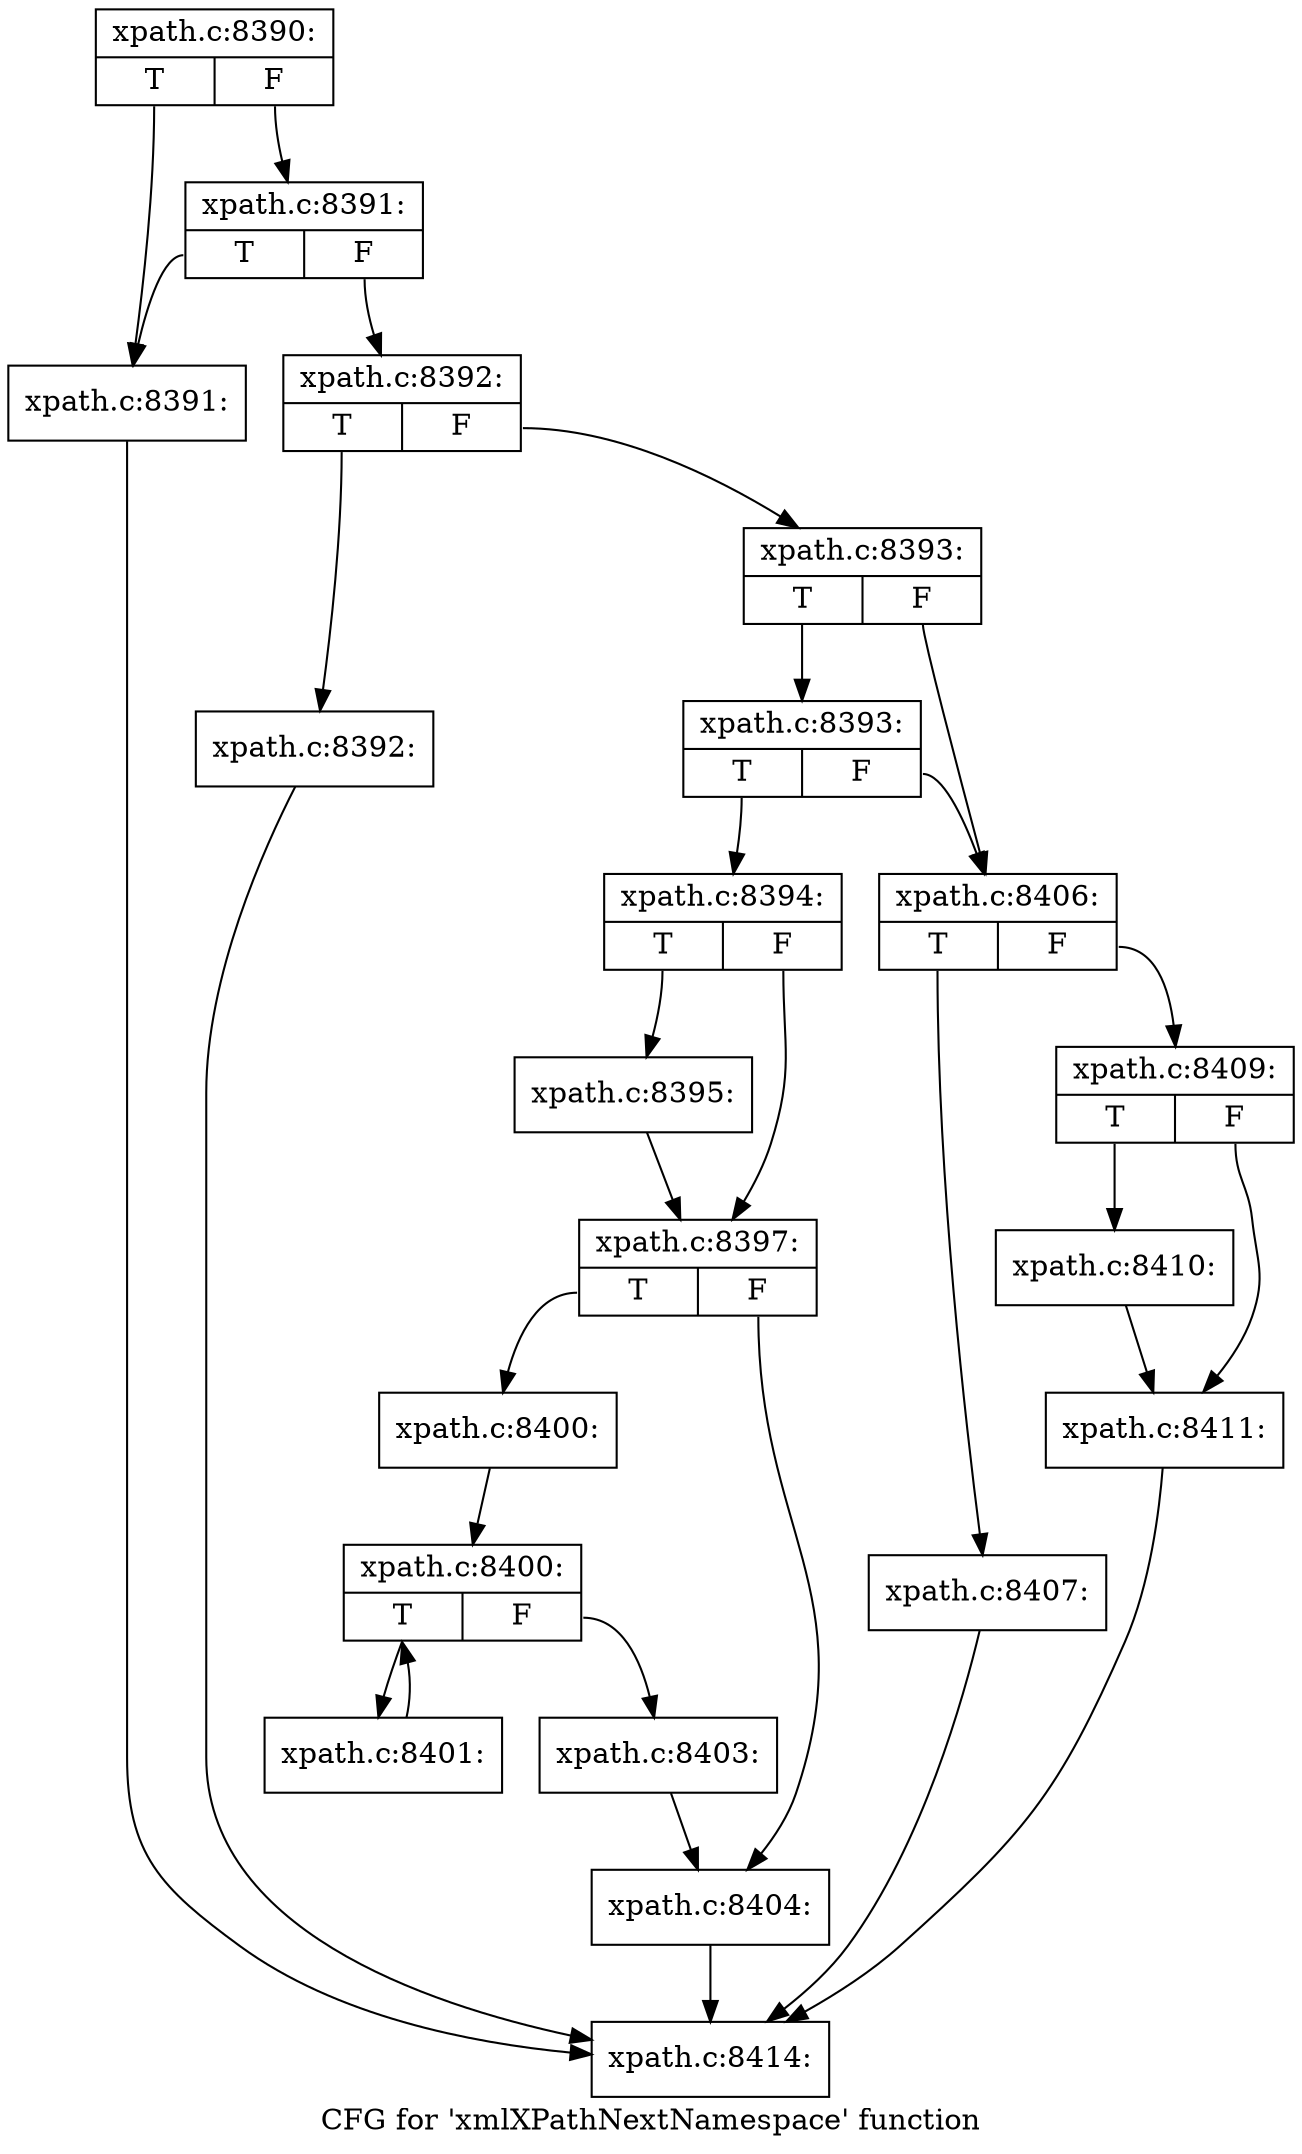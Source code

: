 digraph "CFG for 'xmlXPathNextNamespace' function" {
	label="CFG for 'xmlXPathNextNamespace' function";

	Node0x46d2490 [shape=record,label="{xpath.c:8390:|{<s0>T|<s1>F}}"];
	Node0x46d2490:s0 -> Node0x46d23b0;
	Node0x46d2490:s1 -> Node0x46d26f0;
	Node0x46d26f0 [shape=record,label="{xpath.c:8391:|{<s0>T|<s1>F}}"];
	Node0x46d26f0:s0 -> Node0x46d23b0;
	Node0x46d26f0:s1 -> Node0x46d2400;
	Node0x46d23b0 [shape=record,label="{xpath.c:8391:}"];
	Node0x46d23b0 -> Node0x46cc210;
	Node0x46d2400 [shape=record,label="{xpath.c:8392:|{<s0>T|<s1>F}}"];
	Node0x46d2400:s0 -> Node0x46d7960;
	Node0x46d2400:s1 -> Node0x46d79b0;
	Node0x46d7960 [shape=record,label="{xpath.c:8392:}"];
	Node0x46d7960 -> Node0x46cc210;
	Node0x46d79b0 [shape=record,label="{xpath.c:8393:|{<s0>T|<s1>F}}"];
	Node0x46d79b0:s0 -> Node0x46d8240;
	Node0x46d79b0:s1 -> Node0x46d81f0;
	Node0x46d8240 [shape=record,label="{xpath.c:8393:|{<s0>T|<s1>F}}"];
	Node0x46d8240:s0 -> Node0x46d81a0;
	Node0x46d8240:s1 -> Node0x46d81f0;
	Node0x46d81a0 [shape=record,label="{xpath.c:8394:|{<s0>T|<s1>F}}"];
	Node0x46d81a0:s0 -> Node0x46d8c30;
	Node0x46d81a0:s1 -> Node0x46d8c80;
	Node0x46d8c30 [shape=record,label="{xpath.c:8395:}"];
	Node0x46d8c30 -> Node0x46d8c80;
	Node0x46d8c80 [shape=record,label="{xpath.c:8397:|{<s0>T|<s1>F}}"];
	Node0x46d8c80:s0 -> Node0x46d9f00;
	Node0x46d8c80:s1 -> Node0x46da230;
	Node0x46d9f00 [shape=record,label="{xpath.c:8400:}"];
	Node0x46d9f00 -> Node0x46db070;
	Node0x46db070 [shape=record,label="{xpath.c:8400:|{<s0>T|<s1>F}}"];
	Node0x46db070:s0 -> Node0x46dba60;
	Node0x46db070:s1 -> Node0x46db1f0;
	Node0x46dba60 [shape=record,label="{xpath.c:8401:}"];
	Node0x46dba60 -> Node0x46db070;
	Node0x46db1f0 [shape=record,label="{xpath.c:8403:}"];
	Node0x46db1f0 -> Node0x46da230;
	Node0x46da230 [shape=record,label="{xpath.c:8404:}"];
	Node0x46da230 -> Node0x46cc210;
	Node0x46d81f0 [shape=record,label="{xpath.c:8406:|{<s0>T|<s1>F}}"];
	Node0x46d81f0:s0 -> Node0x46cc000;
	Node0x46d81f0:s1 -> Node0x46dc020;
	Node0x46cc000 [shape=record,label="{xpath.c:8407:}"];
	Node0x46cc000 -> Node0x46cc210;
	Node0x46dc020 [shape=record,label="{xpath.c:8409:|{<s0>T|<s1>F}}"];
	Node0x46dc020:s0 -> Node0x46dd0f0;
	Node0x46dc020:s1 -> Node0x46dd140;
	Node0x46dd0f0 [shape=record,label="{xpath.c:8410:}"];
	Node0x46dd0f0 -> Node0x46dd140;
	Node0x46dd140 [shape=record,label="{xpath.c:8411:}"];
	Node0x46dd140 -> Node0x46cc210;
	Node0x46cc210 [shape=record,label="{xpath.c:8414:}"];
}
